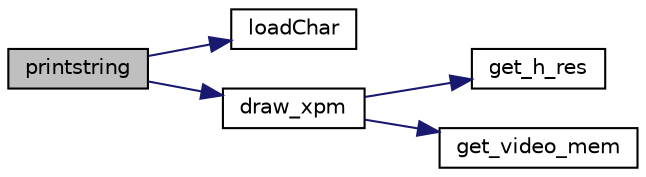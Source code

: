 digraph "printstring"
{
 // INTERACTIVE_SVG=YES
 // LATEX_PDF_SIZE
  bgcolor="transparent";
  edge [fontname="Helvetica",fontsize="10",labelfontname="Helvetica",labelfontsize="10"];
  node [fontname="Helvetica",fontsize="10",shape=record];
  rankdir="LR";
  Node1 [label="printstring",height=0.2,width=0.4,color="black", fillcolor="grey75", style="filled", fontcolor="black",tooltip="Prints string onto a location on the screen."];
  Node1 -> Node2 [color="midnightblue",fontsize="10",style="solid",fontname="Helvetica"];
  Node2 [label="loadChar",height=0.2,width=0.4,color="black",URL="$group__font.html#ga924391150c43d65d2a69422b57f0e9ca",tooltip="Loads a char pixmap."];
  Node1 -> Node3 [color="midnightblue",fontsize="10",style="solid",fontname="Helvetica"];
  Node3 [label="draw_xpm",height=0.2,width=0.4,color="black",URL="$group__xpm.html#ga92528cf77a6ddfa6a4844c50896600a7",tooltip="draws xpm to a postion on the screen"];
  Node3 -> Node4 [color="midnightblue",fontsize="10",style="solid",fontname="Helvetica"];
  Node4 [label="get_h_res",height=0.2,width=0.4,color="black",URL="$group__video.html#ga3456b8539e4326dd13cbfc4f81b609f1",tooltip=" "];
  Node3 -> Node5 [color="midnightblue",fontsize="10",style="solid",fontname="Helvetica"];
  Node5 [label="get_video_mem",height=0.2,width=0.4,color="black",URL="$group__video.html#ga1d04069f4e8b1556a7a1ed2cd95bfdea",tooltip=" "];
}
